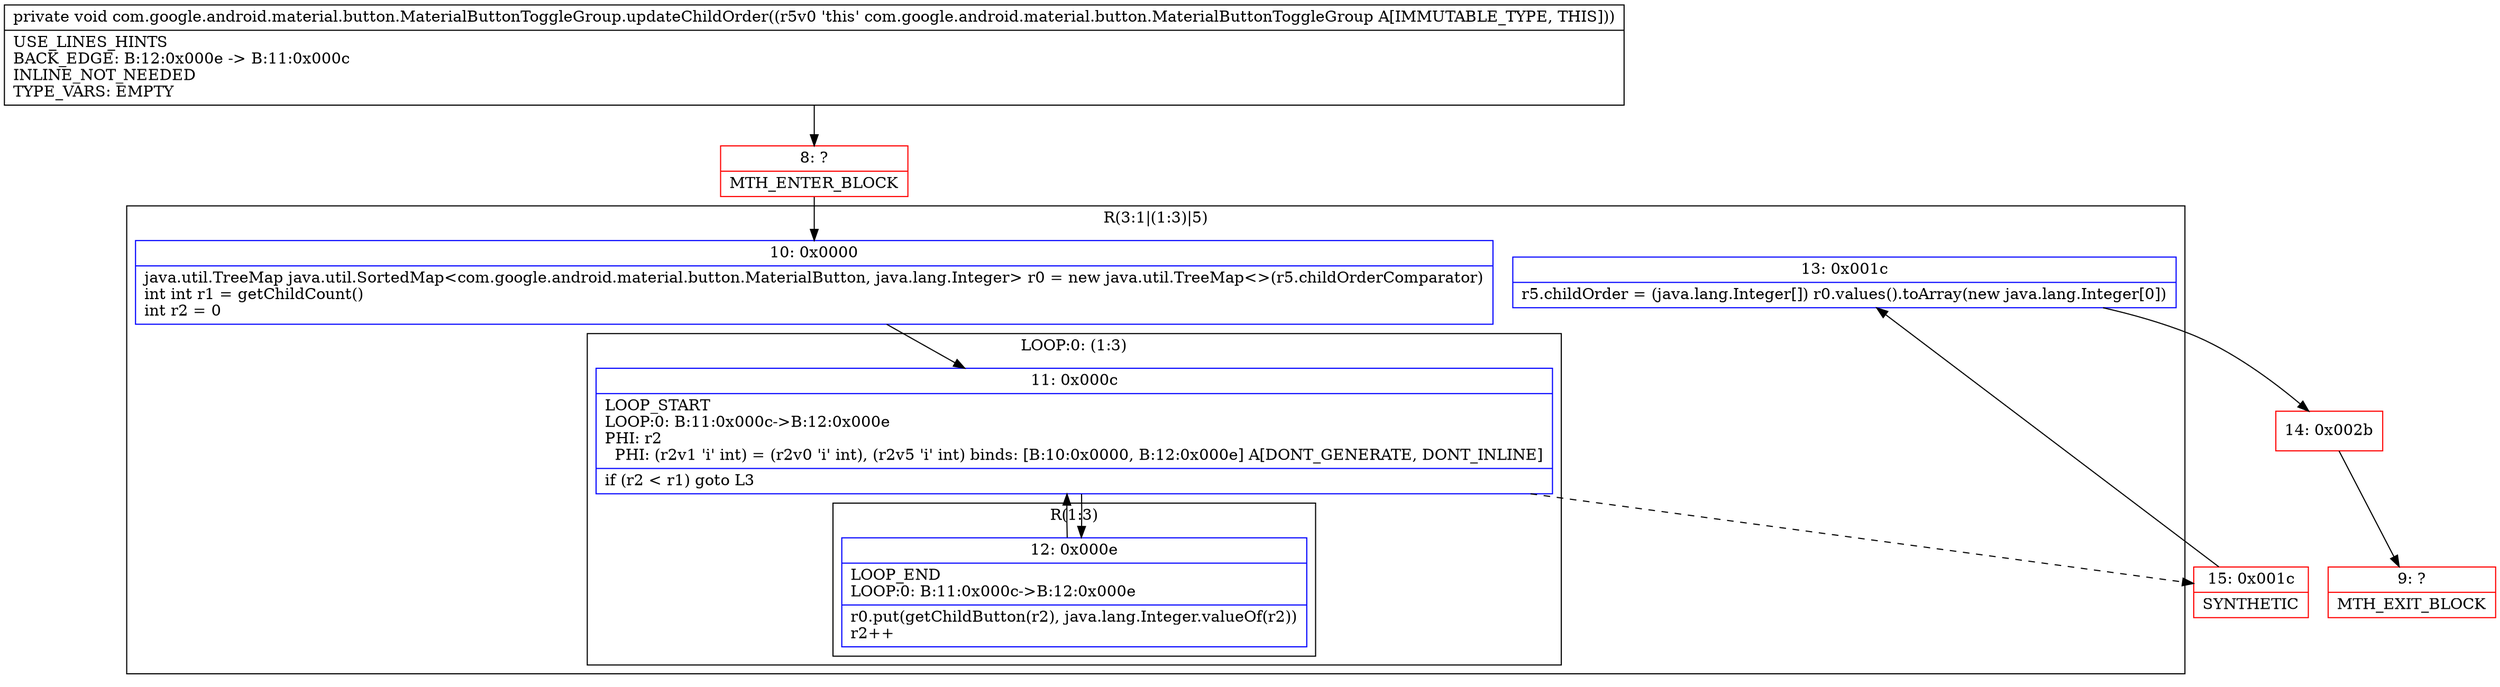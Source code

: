 digraph "CFG forcom.google.android.material.button.MaterialButtonToggleGroup.updateChildOrder()V" {
subgraph cluster_Region_1048524059 {
label = "R(3:1|(1:3)|5)";
node [shape=record,color=blue];
Node_10 [shape=record,label="{10\:\ 0x0000|java.util.TreeMap java.util.SortedMap\<com.google.android.material.button.MaterialButton, java.lang.Integer\> r0 = new java.util.TreeMap\<\>(r5.childOrderComparator)\lint int r1 = getChildCount()\lint r2 = 0\l}"];
subgraph cluster_LoopRegion_1569410214 {
label = "LOOP:0: (1:3)";
node [shape=record,color=blue];
Node_11 [shape=record,label="{11\:\ 0x000c|LOOP_START\lLOOP:0: B:11:0x000c\-\>B:12:0x000e\lPHI: r2 \l  PHI: (r2v1 'i' int) = (r2v0 'i' int), (r2v5 'i' int) binds: [B:10:0x0000, B:12:0x000e] A[DONT_GENERATE, DONT_INLINE]\l|if (r2 \< r1) goto L3\l}"];
subgraph cluster_Region_1521047864 {
label = "R(1:3)";
node [shape=record,color=blue];
Node_12 [shape=record,label="{12\:\ 0x000e|LOOP_END\lLOOP:0: B:11:0x000c\-\>B:12:0x000e\l|r0.put(getChildButton(r2), java.lang.Integer.valueOf(r2))\lr2++\l}"];
}
}
Node_13 [shape=record,label="{13\:\ 0x001c|r5.childOrder = (java.lang.Integer[]) r0.values().toArray(new java.lang.Integer[0])\l}"];
}
Node_8 [shape=record,color=red,label="{8\:\ ?|MTH_ENTER_BLOCK\l}"];
Node_15 [shape=record,color=red,label="{15\:\ 0x001c|SYNTHETIC\l}"];
Node_14 [shape=record,color=red,label="{14\:\ 0x002b}"];
Node_9 [shape=record,color=red,label="{9\:\ ?|MTH_EXIT_BLOCK\l}"];
MethodNode[shape=record,label="{private void com.google.android.material.button.MaterialButtonToggleGroup.updateChildOrder((r5v0 'this' com.google.android.material.button.MaterialButtonToggleGroup A[IMMUTABLE_TYPE, THIS]))  | USE_LINES_HINTS\lBACK_EDGE: B:12:0x000e \-\> B:11:0x000c\lINLINE_NOT_NEEDED\lTYPE_VARS: EMPTY\l}"];
MethodNode -> Node_8;Node_10 -> Node_11;
Node_11 -> Node_12;
Node_11 -> Node_15[style=dashed];
Node_12 -> Node_11;
Node_13 -> Node_14;
Node_8 -> Node_10;
Node_15 -> Node_13;
Node_14 -> Node_9;
}

